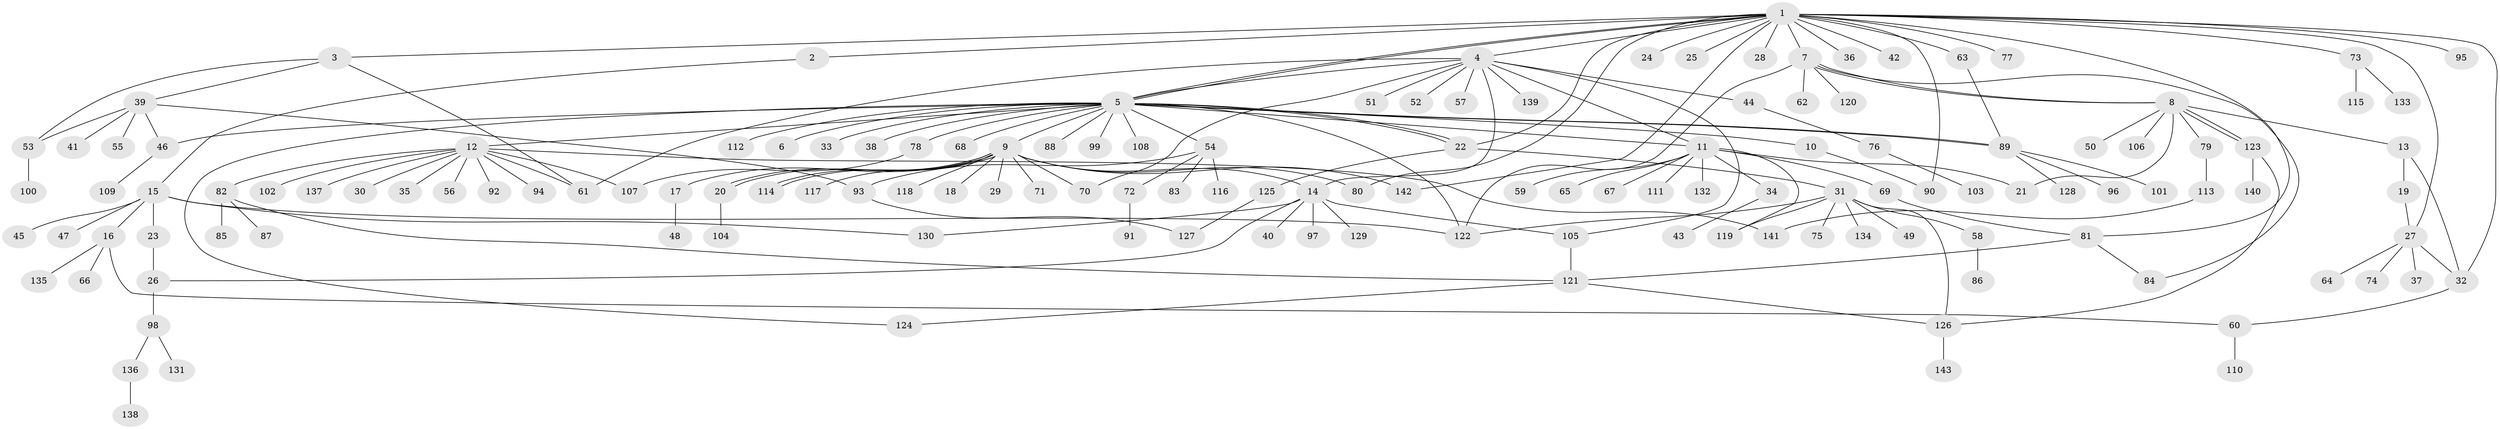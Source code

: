 // Generated by graph-tools (version 1.1) at 2025/48/03/09/25 04:48:18]
// undirected, 143 vertices, 185 edges
graph export_dot {
graph [start="1"]
  node [color=gray90,style=filled];
  1;
  2;
  3;
  4;
  5;
  6;
  7;
  8;
  9;
  10;
  11;
  12;
  13;
  14;
  15;
  16;
  17;
  18;
  19;
  20;
  21;
  22;
  23;
  24;
  25;
  26;
  27;
  28;
  29;
  30;
  31;
  32;
  33;
  34;
  35;
  36;
  37;
  38;
  39;
  40;
  41;
  42;
  43;
  44;
  45;
  46;
  47;
  48;
  49;
  50;
  51;
  52;
  53;
  54;
  55;
  56;
  57;
  58;
  59;
  60;
  61;
  62;
  63;
  64;
  65;
  66;
  67;
  68;
  69;
  70;
  71;
  72;
  73;
  74;
  75;
  76;
  77;
  78;
  79;
  80;
  81;
  82;
  83;
  84;
  85;
  86;
  87;
  88;
  89;
  90;
  91;
  92;
  93;
  94;
  95;
  96;
  97;
  98;
  99;
  100;
  101;
  102;
  103;
  104;
  105;
  106;
  107;
  108;
  109;
  110;
  111;
  112;
  113;
  114;
  115;
  116;
  117;
  118;
  119;
  120;
  121;
  122;
  123;
  124;
  125;
  126;
  127;
  128;
  129;
  130;
  131;
  132;
  133;
  134;
  135;
  136;
  137;
  138;
  139;
  140;
  141;
  142;
  143;
  1 -- 2;
  1 -- 3;
  1 -- 4;
  1 -- 5;
  1 -- 5;
  1 -- 7;
  1 -- 22;
  1 -- 24;
  1 -- 25;
  1 -- 27;
  1 -- 28;
  1 -- 32;
  1 -- 36;
  1 -- 42;
  1 -- 63;
  1 -- 73;
  1 -- 77;
  1 -- 80;
  1 -- 81;
  1 -- 90;
  1 -- 95;
  1 -- 142;
  2 -- 15;
  3 -- 39;
  3 -- 53;
  3 -- 61;
  4 -- 5;
  4 -- 11;
  4 -- 14;
  4 -- 44;
  4 -- 51;
  4 -- 52;
  4 -- 57;
  4 -- 61;
  4 -- 70;
  4 -- 105;
  4 -- 139;
  5 -- 6;
  5 -- 9;
  5 -- 10;
  5 -- 11;
  5 -- 12;
  5 -- 22;
  5 -- 22;
  5 -- 33;
  5 -- 38;
  5 -- 46;
  5 -- 54;
  5 -- 68;
  5 -- 78;
  5 -- 88;
  5 -- 89;
  5 -- 89;
  5 -- 99;
  5 -- 108;
  5 -- 112;
  5 -- 122;
  5 -- 124;
  7 -- 8;
  7 -- 8;
  7 -- 62;
  7 -- 84;
  7 -- 120;
  7 -- 122;
  8 -- 13;
  8 -- 21;
  8 -- 50;
  8 -- 79;
  8 -- 106;
  8 -- 123;
  8 -- 123;
  9 -- 14;
  9 -- 17;
  9 -- 18;
  9 -- 20;
  9 -- 20;
  9 -- 29;
  9 -- 70;
  9 -- 71;
  9 -- 80;
  9 -- 114;
  9 -- 114;
  9 -- 117;
  9 -- 118;
  9 -- 142;
  10 -- 90;
  11 -- 21;
  11 -- 34;
  11 -- 59;
  11 -- 65;
  11 -- 67;
  11 -- 69;
  11 -- 111;
  11 -- 119;
  11 -- 132;
  12 -- 30;
  12 -- 35;
  12 -- 56;
  12 -- 61;
  12 -- 82;
  12 -- 92;
  12 -- 94;
  12 -- 102;
  12 -- 107;
  12 -- 137;
  12 -- 141;
  13 -- 19;
  13 -- 32;
  14 -- 26;
  14 -- 40;
  14 -- 97;
  14 -- 105;
  14 -- 129;
  14 -- 130;
  15 -- 16;
  15 -- 23;
  15 -- 45;
  15 -- 47;
  15 -- 122;
  15 -- 130;
  16 -- 60;
  16 -- 66;
  16 -- 135;
  17 -- 48;
  19 -- 27;
  20 -- 104;
  22 -- 31;
  22 -- 125;
  23 -- 26;
  26 -- 98;
  27 -- 32;
  27 -- 37;
  27 -- 64;
  27 -- 74;
  31 -- 49;
  31 -- 58;
  31 -- 75;
  31 -- 119;
  31 -- 122;
  31 -- 126;
  31 -- 134;
  32 -- 60;
  34 -- 43;
  39 -- 41;
  39 -- 46;
  39 -- 53;
  39 -- 55;
  39 -- 93;
  44 -- 76;
  46 -- 109;
  53 -- 100;
  54 -- 72;
  54 -- 83;
  54 -- 93;
  54 -- 116;
  58 -- 86;
  60 -- 110;
  63 -- 89;
  69 -- 81;
  72 -- 91;
  73 -- 115;
  73 -- 133;
  76 -- 103;
  78 -- 107;
  79 -- 113;
  81 -- 84;
  81 -- 121;
  82 -- 85;
  82 -- 87;
  82 -- 121;
  89 -- 96;
  89 -- 101;
  89 -- 128;
  93 -- 127;
  98 -- 131;
  98 -- 136;
  105 -- 121;
  113 -- 141;
  121 -- 124;
  121 -- 126;
  123 -- 126;
  123 -- 140;
  125 -- 127;
  126 -- 143;
  136 -- 138;
}
